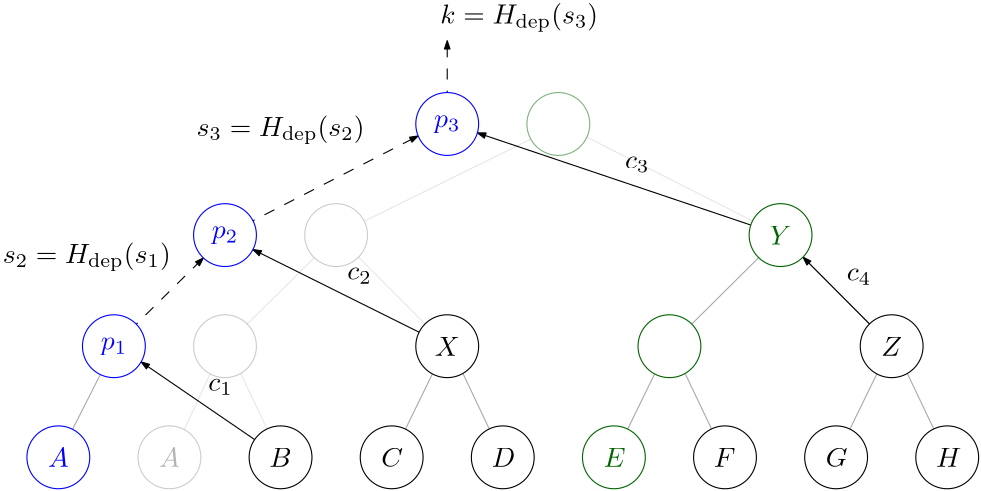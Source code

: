 <?xml version="1.0"?>
<!DOCTYPE ipe SYSTEM "ipe.dtd">
<ipe version="70218" creator="Ipe 7.2.24">
<info created="D:20240309153354" modified="D:20250624074412"/>
<ipestyle name="basic">
<symbol name="arrow/arc(spx)">
<path stroke="sym-stroke" fill="sym-stroke" pen="sym-pen">
0 0 m
-1 0.333 l
-1 -0.333 l
h
</path>
</symbol>
<symbol name="arrow/farc(spx)">
<path stroke="sym-stroke" fill="white" pen="sym-pen">
0 0 m
-1 0.333 l
-1 -0.333 l
h
</path>
</symbol>
<symbol name="arrow/ptarc(spx)">
<path stroke="sym-stroke" fill="sym-stroke" pen="sym-pen">
0 0 m
-1 0.333 l
-0.8 0 l
-1 -0.333 l
h
</path>
</symbol>
<symbol name="arrow/fptarc(spx)">
<path stroke="sym-stroke" fill="white" pen="sym-pen">
0 0 m
-1 0.333 l
-0.8 0 l
-1 -0.333 l
h
</path>
</symbol>
<symbol name="mark/circle(sx)" transformations="translations">
<path fill="sym-stroke">
0.6 0 0 0.6 0 0 e
0.4 0 0 0.4 0 0 e
</path>
</symbol>
<symbol name="mark/disk(sx)" transformations="translations">
<path fill="sym-stroke">
0.6 0 0 0.6 0 0 e
</path>
</symbol>
<symbol name="mark/fdisk(sfx)" transformations="translations">
<group>
<path fill="sym-fill">
0.5 0 0 0.5 0 0 e
</path>
<path fill="sym-stroke" fillrule="eofill">
0.6 0 0 0.6 0 0 e
0.4 0 0 0.4 0 0 e
</path>
</group>
</symbol>
<symbol name="mark/box(sx)" transformations="translations">
<path fill="sym-stroke" fillrule="eofill">
-0.6 -0.6 m
0.6 -0.6 l
0.6 0.6 l
-0.6 0.6 l
h
-0.4 -0.4 m
0.4 -0.4 l
0.4 0.4 l
-0.4 0.4 l
h
</path>
</symbol>
<symbol name="mark/square(sx)" transformations="translations">
<path fill="sym-stroke">
-0.6 -0.6 m
0.6 -0.6 l
0.6 0.6 l
-0.6 0.6 l
h
</path>
</symbol>
<symbol name="mark/fsquare(sfx)" transformations="translations">
<group>
<path fill="sym-fill">
-0.5 -0.5 m
0.5 -0.5 l
0.5 0.5 l
-0.5 0.5 l
h
</path>
<path fill="sym-stroke" fillrule="eofill">
-0.6 -0.6 m
0.6 -0.6 l
0.6 0.6 l
-0.6 0.6 l
h
-0.4 -0.4 m
0.4 -0.4 l
0.4 0.4 l
-0.4 0.4 l
h
</path>
</group>
</symbol>
<symbol name="mark/cross(sx)" transformations="translations">
<group>
<path fill="sym-stroke">
-0.43 -0.57 m
0.57 0.43 l
0.43 0.57 l
-0.57 -0.43 l
h
</path>
<path fill="sym-stroke">
-0.43 0.57 m
0.57 -0.43 l
0.43 -0.57 l
-0.57 0.43 l
h
</path>
</group>
</symbol>
<symbol name="arrow/fnormal(spx)">
<path stroke="sym-stroke" fill="white" pen="sym-pen">
0 0 m
-1 0.333 l
-1 -0.333 l
h
</path>
</symbol>
<symbol name="arrow/pointed(spx)">
<path stroke="sym-stroke" fill="sym-stroke" pen="sym-pen">
0 0 m
-1 0.333 l
-0.8 0 l
-1 -0.333 l
h
</path>
</symbol>
<symbol name="arrow/fpointed(spx)">
<path stroke="sym-stroke" fill="white" pen="sym-pen">
0 0 m
-1 0.333 l
-0.8 0 l
-1 -0.333 l
h
</path>
</symbol>
<symbol name="arrow/linear(spx)">
<path stroke="sym-stroke" pen="sym-pen">
-1 0.333 m
0 0 l
-1 -0.333 l
</path>
</symbol>
<symbol name="arrow/fdouble(spx)">
<path stroke="sym-stroke" fill="white" pen="sym-pen">
0 0 m
-1 0.333 l
-1 -0.333 l
h
-1 0 m
-2 0.333 l
-2 -0.333 l
h
</path>
</symbol>
<symbol name="arrow/double(spx)">
<path stroke="sym-stroke" fill="sym-stroke" pen="sym-pen">
0 0 m
-1 0.333 l
-1 -0.333 l
h
-1 0 m
-2 0.333 l
-2 -0.333 l
h
</path>
</symbol>
<symbol name="arrow/mid-normal(spx)">
<path stroke="sym-stroke" fill="sym-stroke" pen="sym-pen">
0.5 0 m
-0.5 0.333 l
-0.5 -0.333 l
h
</path>
</symbol>
<symbol name="arrow/mid-fnormal(spx)">
<path stroke="sym-stroke" fill="white" pen="sym-pen">
0.5 0 m
-0.5 0.333 l
-0.5 -0.333 l
h
</path>
</symbol>
<symbol name="arrow/mid-pointed(spx)">
<path stroke="sym-stroke" fill="sym-stroke" pen="sym-pen">
0.5 0 m
-0.5 0.333 l
-0.3 0 l
-0.5 -0.333 l
h
</path>
</symbol>
<symbol name="arrow/mid-fpointed(spx)">
<path stroke="sym-stroke" fill="white" pen="sym-pen">
0.5 0 m
-0.5 0.333 l
-0.3 0 l
-0.5 -0.333 l
h
</path>
</symbol>
<symbol name="arrow/mid-double(spx)">
<path stroke="sym-stroke" fill="sym-stroke" pen="sym-pen">
1 0 m
0 0.333 l
0 -0.333 l
h
0 0 m
-1 0.333 l
-1 -0.333 l
h
</path>
</symbol>
<symbol name="arrow/mid-fdouble(spx)">
<path stroke="sym-stroke" fill="white" pen="sym-pen">
1 0 m
0 0.333 l
0 -0.333 l
h
0 0 m
-1 0.333 l
-1 -0.333 l
h
</path>
</symbol>
<anglesize name="22.5 deg" value="22.5"/>
<anglesize name="30 deg" value="30"/>
<anglesize name="45 deg" value="45"/>
<anglesize name="60 deg" value="60"/>
<anglesize name="90 deg" value="90"/>
<arrowsize name="large" value="10"/>
<arrowsize name="small" value="5"/>
<arrowsize name="tiny" value="3"/>
<color name="blue" value="0 0 1"/>
<color name="brown" value="0.647 0.165 0.165"/>
<color name="darkblue" value="0 0 0.545"/>
<color name="darkcyan" value="0 0.545 0.545"/>
<color name="darkgray" value="0.663"/>
<color name="darkgreen" value="0 0.392 0"/>
<color name="darkmagenta" value="0.545 0 0.545"/>
<color name="darkorange" value="1 0.549 0"/>
<color name="darkred" value="0.545 0 0"/>
<color name="gold" value="1 0.843 0"/>
<color name="gray" value="0.745"/>
<color name="green" value="0 1 0"/>
<color name="lightblue" value="0.678 0.847 0.902"/>
<color name="lightcyan" value="0.878 1 1"/>
<color name="lightgray" value="0.827"/>
<color name="lightgreen" value="0.565 0.933 0.565"/>
<color name="lightyellow" value="1 1 0.878"/>
<color name="navy" value="0 0 0.502"/>
<color name="orange" value="1 0.647 0"/>
<color name="pink" value="1 0.753 0.796"/>
<color name="purple" value="0.627 0.125 0.941"/>
<color name="red" value="1 0 0"/>
<color name="seagreen" value="0.18 0.545 0.341"/>
<color name="turquoise" value="0.251 0.878 0.816"/>
<color name="violet" value="0.933 0.51 0.933"/>
<color name="yellow" value="1 1 0"/>
<dashstyle name="dash dot dotted" value="[4 2 1 2 1 2] 0"/>
<dashstyle name="dash dotted" value="[4 2 1 2] 0"/>
<dashstyle name="dashed" value="[4] 0"/>
<dashstyle name="dotted" value="[1 3] 0"/>
<gridsize name="10 pts (~3.5 mm)" value="10"/>
<gridsize name="14 pts (~5 mm)" value="14"/>
<gridsize name="16 pts (~6 mm)" value="16"/>
<gridsize name="20 pts (~7 mm)" value="20"/>
<gridsize name="28 pts (~10 mm)" value="28"/>
<gridsize name="32 pts (~12 mm)" value="32"/>
<gridsize name="4 pts" value="4"/>
<gridsize name="56 pts (~20 mm)" value="56"/>
<gridsize name="8 pts (~3 mm)" value="8"/>
<opacity name="10%" value="0.1"/>
<opacity name="30%" value="0.3"/>
<opacity name="50%" value="0.5"/>
<opacity name="75%" value="0.75"/>
<pen name="fat" value="1.2"/>
<pen name="heavier" value="0.8"/>
<pen name="ultrafat" value="2"/>
<symbolsize name="large" value="5"/>
<symbolsize name="small" value="2"/>
<symbolsize name="tiny" value="1.1"/>
<textsize name="Huge" value="\Huge"/>
<textsize name="LARGE" value="\LARGE"/>
<textsize name="Large" value="\Large"/>
<textsize name="footnote" value="\footnotesize"/>
<textsize name="huge" value="\huge"/>
<textsize name="large" value="\large"/>
<textsize name="small" value="\small"/>
<textsize name="tiny" value="\tiny"/>
<textstyle name="center" begin="\begin{center}" end="\end{center}"/>
<textstyle name="item" begin="\begin{itemize}\item{}" end="\end{itemize}"/>
<textstyle name="itemize" begin="\begin{itemize}" end="\end{itemize}"/>
<tiling name="falling" angle="-60" step="4" width="1"/>
<tiling name="rising" angle="30" step="4" width="1"/>
</ipestyle>
<ipestyle name="personal">
<opacity name="20%" value="0.2"/>
</ipestyle>
<page>
<layer name="alpha"/>
<view layers="alpha" active="alpha"/>
<path layer="alpha" matrix="1 0 0 1 180 40" stroke="darkgray">
220 640 m
188.056 672.056 l
</path>
<path stroke="black" fill="1" arrow="normal/tiny">
400 680 m
368.072 712.072 l
</path>
<path matrix="1 0 0 1 20 40" stroke="black" fill="1" opacity="50%" stroke-opacity="10%">
340 680 m
270.269 715.253 l
</path>
<path matrix="1 0 0 1 0 40" stroke="black" fill="1" arrow="normal/tiny">
360 680 m
250.851 716.799 l
</path>
<path matrix="1 0 0 1 180 40" stroke="darkgray">
140 640 m
172.117 671.884 l
</path>
<path matrix="1 0 0 1 0 40" stroke="black" fill="1" arrow="normal/tiny">
240 640 m
170.049 674.803 l
</path>
<path matrix="1 0 0 1 0 40" stroke="black" fill="1" arrow="normal/tiny">
180 600 m
129.799 634.345 l
</path>
<path matrix="1 0 0 1 0 40" stroke="black" fill="1" dash="dashed" arrow="normal/tiny">
240 720 m
240 750 l
</path>
<path matrix="1 0 0 1 0 40" stroke="black" fill="1" dash="dashed" arrow="normal/tiny">
160 680 m
229.531 715.71 l
</path>
<path matrix="1 0 0 1 0 40" stroke="black" fill="1" dash="dashed" arrow="normal/tiny">
120 640 m
152.224 671.782 l
</path>
<path matrix="1 0 0 1 0 40" stroke="darkgray">
100 600 m
115.11 629.798 l
</path>
<path matrix="1 0 0 1 0 40" stroke="black" fill="1" opacity="50%" stroke-opacity="10%">
210.414 685.133 m
270.088 714.546 l
</path>
<path matrix="1 0 0 1 100 40" stroke="darkgray">
160 600 m
145.647 630.196 l
</path>
<path matrix="1 0 0 1 100 40" stroke="darkgray">
120 600 m
134.661 630.025 l
</path>
<path matrix="1 0 0 1 20 40" stroke="black" fill="1" opacity="50%" stroke-opacity="10%">
160 600 m
145.647 630.196 l
</path>
<path matrix="1 0 0 1 0 40" stroke="black" fill="1" opacity="50%" stroke-opacity="10%">
145.323 609.983 m
154.661 630.025 l
</path>
<path matrix="1 0 0 1 20 40" stroke="black" fill="1" opacity="50%" stroke-opacity="10%">
220 640 m
188.056 672.056 l
</path>
<path matrix="1 0 0 1 0 40" stroke="black" fill="1" opacity="50%" stroke-opacity="10%">
167.949 647.892 m
192.117 671.884 l
</path>
<path matrix="1 0 0 1 -80 -24" stroke="black" fill="1" opacity="50%" stroke-opacity="20%">
11.3137 0 0 11.3137 240 704 e
</path>
<path matrix="1 0 0 1 -40 16" stroke="black" fill="1" opacity="50%" stroke-opacity="20%">
11.3137 0 0 11.3137 240 704 e
</path>
<group matrix="1 0 0 1 -74.854 61.998">
<path matrix="1 0 0 1 14.854 -125.998" stroke="black" fill="white">
11.3137 0 0 11.3137 240 704 e
</path>
<text matrix="1 0 0 1 16.0105 -80.309" transformations="translations" pos="234.815 654.907" stroke="black" type="label" width="8.057" height="6.808" depth="0" valign="baseline" style="math">B</text>
</group>
<path matrix="1 0 0 1 40 56" stroke="darkgreen" fill="1" opacity="50%">
11.3137 0 0 11.3137 240 704 e
</path>
<group matrix="1 0 0 1 68.4822 77.296">
<path matrix="1 0 0 1 -88.4822 -141.296" stroke="black" fill="white">
11.3137 0 0 11.3137 240 704 e
</path>
<text matrix="1 0 0 1 -87.0332 -95.6074" transformations="translations" pos="234.815 654.907" stroke="black" type="label" width="7.833" height="6.808" depth="0" valign="baseline" style="math">C
</text>
</group>
<group matrix="1 0 0 1 5.146 61.998">
<path matrix="1 0 0 1 14.854 -125.998" stroke="black" fill="white">
11.3137 0 0 11.3137 240 704 e
</path>
<text matrix="1 0 0 1 16.0105 -80.309" transformations="translations" pos="234.815 654.907" stroke="black" type="label" width="8.525" height="6.808" depth="0" valign="baseline" style="math">D
</text>
</group>
<path matrix="1 0 0 1 260 40" stroke="darkgray">
160 600 m
145.647 630.196 l
</path>
<path matrix="1 0 0 1 260 40" stroke="darkgray">
120 600 m
134.661 630.025 l
</path>
<path matrix="1 0 0 1 180 40" stroke="darkgray">
160 600 m
145.647 630.196 l
</path>
<path matrix="1 0 0 1 180 40" stroke="darkgray">
120 600 m
134.661 630.025 l
</path>
<path matrix="1 0 0 1 80 -24" stroke="darkgreen" fill="1">
11.3137 0 0 11.3137 240 704 e
</path>
<path matrix="1 0 0 1 120 16" stroke="darkgreen" fill="1">
11.3137 0 0 11.3137 240 704 e
</path>
<group matrix="1 0 0 1 85.146 61.998">
<path matrix="1 0 0 1 14.854 -125.998" stroke="black" fill="white">
11.3137 0 0 11.3137 240 704 e
</path>
<text matrix="1 0 0 1 16.0105 -80.309" transformations="translations" pos="234.815 654.907" stroke="black" type="label" width="7.79" height="6.808" depth="0" valign="baseline" style="math">F</text>
</group>
<path matrix="1 0 0 1 160 -24" stroke="black" fill="1">
11.3137 0 0 11.3137 240 704 e
</path>
<group matrix="1 0 0 1 228.482 77.296">
<path matrix="1 0 0 1 -88.4822 -141.296" stroke="black" fill="white">
11.3137 0 0 11.3137 240 704 e
</path>
<text matrix="1 0 0 1 -87.0332 -95.6074" transformations="translations" pos="234.815 654.907" stroke="black" type="label" width="7.833" height="6.808" depth="0" valign="baseline" style="math">G</text>
</group>
<group matrix="1 0 0 1 165.146 61.998">
<path matrix="1 0 0 1 14.854 -125.998" stroke="black" fill="white">
11.3137 0 0 11.3137 240 704 e
</path>
<text matrix="1 0 0 1 16.0105 -80.309" transformations="translations" pos="234.815 654.907" stroke="black" type="label" width="9.091" height="6.808" depth="0" valign="baseline" style="math">H</text>
</group>
<path matrix="1 0 0 1 -140 -64" stroke="blue" fill="1">
11.3137 0 0 11.3137 240 704 e
</path>
<path matrix="1 0 0 1 -80 16" stroke="blue" fill="1">
11.3137 0 0 11.3137 240 704 e
</path>
<path matrix="1 0 0 1 0 56" stroke="blue" fill="1">
11.3137 0 0 11.3137 240 704 e
</path>
<path matrix="1 0 0 1 -100 -64" stroke="black" fill="1" opacity="50%" stroke-opacity="20%">
11.3137 0 0 11.3137 240 704 e
</path>
<text matrix="1 0 0 1 -98.551 -18.3114" transformations="translations" pos="234.815 654.907" stroke="black" type="label" width="7.472" height="6.808" depth="0" valign="baseline" style="math" opacity="30%">A</text>
<text matrix="1 0 0 1 -3.999 36.596" transformations="translations" pos="360 680" stroke="darkgreen" type="label" width="7.998" height="6.808" depth="0" valign="baseline" style="math">Y</text>
<text matrix="1 0 0 1 -3.736 36.596" transformations="translations" pos="100 600" stroke="blue" type="label" width="7.472" height="6.808" depth="0" valign="baseline" style="math">A</text>
<text matrix="1 0 0 1 0 40" transformations="translations" pos="160 680" stroke="blue" type="label" width="9.482" height="4.297" depth="1.93" halign="center" valign="center" style="math">p_2</text>
<text matrix="1 0 0 1 0 40" transformations="translations" pos="240 720" stroke="blue" type="label" width="9.482" height="4.297" depth="1.93" halign="center" valign="center" style="math">p_3</text>
<text matrix="1 0 0 1 -16 24" transformations="translations" pos="320 720" stroke="black" type="label" width="8.781" height="4.294" depth="1.49" valign="baseline" style="math">c_3</text>
<text matrix="1 0 0 1 -116 -16" transformations="translations" pos="320 720" stroke="black" type="label" width="8.781" height="4.294" depth="1.49" valign="baseline" style="math">c_2</text>
<text matrix="1 0 0 1 -166 -56" transformations="translations" pos="320 720" stroke="black" type="label" width="8.781" height="4.294" depth="1.49" valign="baseline" style="math">c_1</text>
<path matrix="1 0 0 1 -120 -24" stroke="blue" fill="1">
11.3137 0 0 11.3137 240 704 e
</path>
<text matrix="1 0 0 1 -4.741 38.8165" transformations="translations" pos="120 640" stroke="blue" type="label" width="9.482" height="4.297" depth="1.93" valign="baseline" style="math">p_1</text>
<path matrix="1 0 0 1 0 -24" stroke="black" fill="1">
11.3137 0 0 11.3137 240 704 e
</path>
<text matrix="1 0 0 1 -80 40" transformations="translations" pos="320 640" stroke="black" type="label" width="9.036" height="6.808" depth="0" halign="center" valign="center" style="math">X</text>
<path matrix="1 0 0 1 59.9998 -64" stroke="darkgreen" fill="1">
11.3137 0 0 11.3137 240 704 e
</path>
<text matrix="1 0 0 1 61.4488 -18.3114" transformations="translations" pos="234.815 654.907" stroke="darkgreen" type="label" width="7.929" height="6.808" depth="0" valign="baseline" style="math">E</text>
<text matrix="1 0 0 1 -6.17742 -6.37047" transformations="translations" pos="390 710" stroke="black" type="label" width="8.781" height="4.294" depth="1.49" valign="baseline" style="math">c_4
</text>
<text transformations="translations" pos="400 680" stroke="black" type="label" width="7.513" height="6.808" depth="0" halign="center" valign="center" style="math">Z</text>
<text matrix="1 0 0 1 54.3147 36.164" transformations="translations" pos="240 760" stroke="black" type="label" width="56.794" height="7.472" depth="2.85" halign="right" valign="baseline" style="math">k = H_{\mathrm{dep}}(s_3)</text>
<text matrix="1 0 0 1 -10 270" transformations="translations" pos="90 440" stroke="black" type="label" width="60.433" height="7.472" depth="2.85" valign="baseline" style="math">s_2 = H_{\mathrm{dep}}(s_1)</text>
<text matrix="1 0 0 1 59.7741 315.709" transformations="translations" pos="90 440" stroke="black" type="label" width="60.433" height="7.472" depth="2.85" valign="baseline" style="math">s_3 = H_{\mathrm{dep}}(s_2)</text>
</page>
</ipe>
